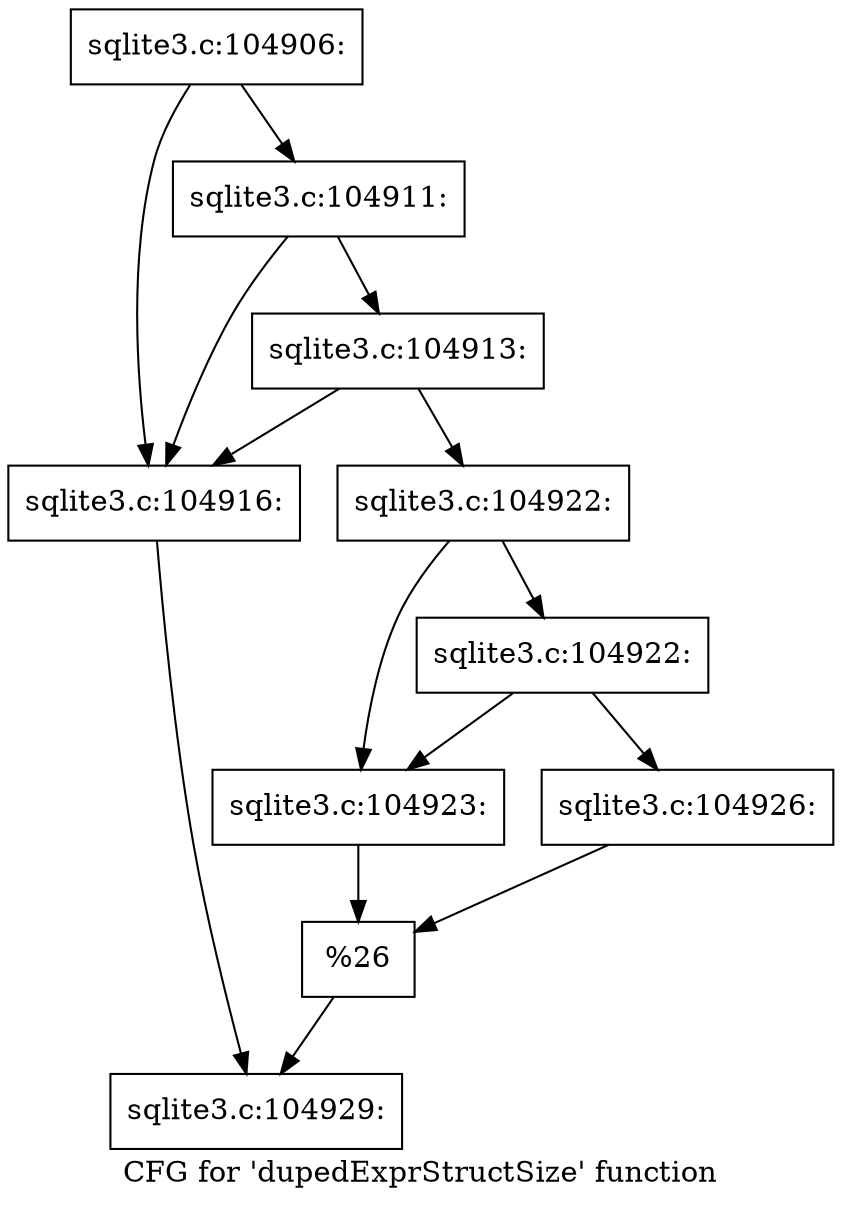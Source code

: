 digraph "CFG for 'dupedExprStructSize' function" {
	label="CFG for 'dupedExprStructSize' function";

	Node0x55c0f8d05cd0 [shape=record,label="{sqlite3.c:104906:}"];
	Node0x55c0f8d05cd0 -> Node0x55c0f8d1a520;
	Node0x55c0f8d05cd0 -> Node0x55c0f8d1a690;
	Node0x55c0f8d1a690 [shape=record,label="{sqlite3.c:104911:}"];
	Node0x55c0f8d1a690 -> Node0x55c0f8d1a520;
	Node0x55c0f8d1a690 -> Node0x55c0f8d1a610;
	Node0x55c0f8d1a610 [shape=record,label="{sqlite3.c:104913:}"];
	Node0x55c0f8d1a610 -> Node0x55c0f8d1a520;
	Node0x55c0f8d1a610 -> Node0x55c0f8d1a5c0;
	Node0x55c0f8d1a520 [shape=record,label="{sqlite3.c:104916:}"];
	Node0x55c0f8d1a520 -> Node0x55c0f8d1a570;
	Node0x55c0f8d1a5c0 [shape=record,label="{sqlite3.c:104922:}"];
	Node0x55c0f8d1a5c0 -> Node0x55c0f8d1b450;
	Node0x55c0f8d1a5c0 -> Node0x55c0f8d1b540;
	Node0x55c0f8d1b540 [shape=record,label="{sqlite3.c:104922:}"];
	Node0x55c0f8d1b540 -> Node0x55c0f8d1b450;
	Node0x55c0f8d1b540 -> Node0x55c0f8d1b4f0;
	Node0x55c0f8d1b450 [shape=record,label="{sqlite3.c:104923:}"];
	Node0x55c0f8d1b450 -> Node0x55c0f8d1b4a0;
	Node0x55c0f8d1b4f0 [shape=record,label="{sqlite3.c:104926:}"];
	Node0x55c0f8d1b4f0 -> Node0x55c0f8d1b4a0;
	Node0x55c0f8d1b4a0 [shape=record,label="{%26}"];
	Node0x55c0f8d1b4a0 -> Node0x55c0f8d1a570;
	Node0x55c0f8d1a570 [shape=record,label="{sqlite3.c:104929:}"];
}
